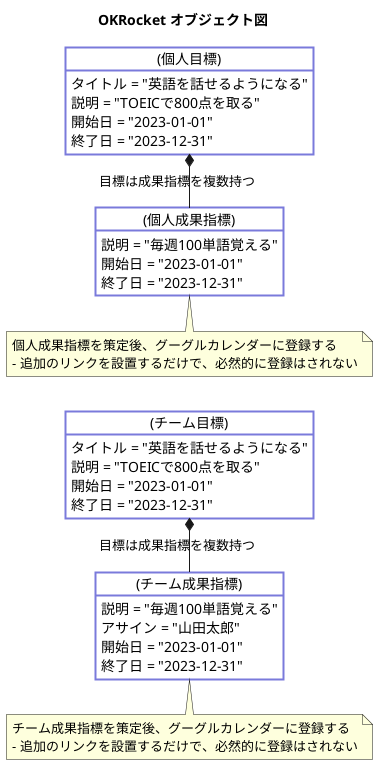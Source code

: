 @startuml
title OKRocket オブジェクト図

left to right direction

skinparam object {
  BackgroundColor #ffffff
  BorderColor #7a7adb
  FontColor #000000
  BorderThickness 2
}

object "(個人目標)" as Objective {
  タイトル = "英語を話せるようになる"
  説明 = "TOEICで800点を取る"
  開始日 = "2023-01-01"
  終了日 = "2023-12-31"
}
object "(チーム目標)" as TeamObjective {
  タイトル = "英語を話せるようになる"
  説明 = "TOEICで800点を取る"
  開始日 = "2023-01-01"
  終了日 = "2023-12-31"
}

object "(個人成果指標)" as KeyResult {
  説明 = "毎週100単語覚える"
  開始日 = "2023-01-01"
  終了日 = "2023-12-31"
}

object "(チーム成果指標)" as TeamKeyResult {
  説明 = "毎週100単語覚える"
  アサイン = "山田太郎"
  開始日 = "2023-01-01"
  終了日 = "2023-12-31"
}

note bottom of TeamKeyResult
  チーム成果指標を策定後、グーグルカレンダーに登録する
  - 追加のリンクを設置するだけで、必然的に登録はされない
end note
note bottom of KeyResult
  個人成果指標を策定後、グーグルカレンダーに登録する
  - 追加のリンクを設置するだけで、必然的に登録はされない
end note

Objective *- KeyResult : "目標は成果指標を複数持つ"
TeamObjective *-  TeamKeyResult : "目標は成果指標を複数持つ"


@enduml
